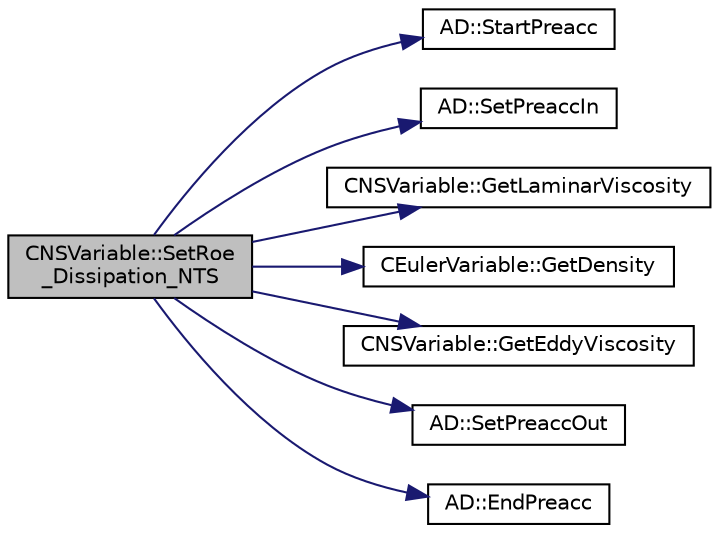 digraph "CNSVariable::SetRoe_Dissipation_NTS"
{
  edge [fontname="Helvetica",fontsize="10",labelfontname="Helvetica",labelfontsize="10"];
  node [fontname="Helvetica",fontsize="10",shape=record];
  rankdir="LR";
  Node185 [label="CNSVariable::SetRoe\l_Dissipation_NTS",height=0.2,width=0.4,color="black", fillcolor="grey75", style="filled", fontcolor="black"];
  Node185 -> Node186 [color="midnightblue",fontsize="10",style="solid",fontname="Helvetica"];
  Node186 [label="AD::StartPreacc",height=0.2,width=0.4,color="black", fillcolor="white", style="filled",URL="$namespace_a_d.html#a2a1e9c4b109fd751e84132c9495de3ff",tooltip="Starts a new preaccumulation section and sets the input variables. "];
  Node185 -> Node187 [color="midnightblue",fontsize="10",style="solid",fontname="Helvetica"];
  Node187 [label="AD::SetPreaccIn",height=0.2,width=0.4,color="black", fillcolor="white", style="filled",URL="$namespace_a_d.html#aad703f3a82e509c88b92ae638f75383c",tooltip="Sets the scalar input of a preaccumulation section. "];
  Node185 -> Node188 [color="midnightblue",fontsize="10",style="solid",fontname="Helvetica"];
  Node188 [label="CNSVariable::GetLaminarViscosity",height=0.2,width=0.4,color="black", fillcolor="white", style="filled",URL="$class_c_n_s_variable.html#a332467c6a745bb6d81fe2a43ae75ad5c",tooltip="Get the laminar viscosity of the flow. "];
  Node185 -> Node189 [color="midnightblue",fontsize="10",style="solid",fontname="Helvetica"];
  Node189 [label="CEulerVariable::GetDensity",height=0.2,width=0.4,color="black", fillcolor="white", style="filled",URL="$class_c_euler_variable.html#ab8ef32400854040ecb883825f907bed3",tooltip="Get the density of the flow. "];
  Node185 -> Node190 [color="midnightblue",fontsize="10",style="solid",fontname="Helvetica"];
  Node190 [label="CNSVariable::GetEddyViscosity",height=0.2,width=0.4,color="black", fillcolor="white", style="filled",URL="$class_c_n_s_variable.html#a17d6cde8e1ad49e38947feafb3fbc529",tooltip="Get the eddy viscosity of the flow. "];
  Node185 -> Node191 [color="midnightblue",fontsize="10",style="solid",fontname="Helvetica"];
  Node191 [label="AD::SetPreaccOut",height=0.2,width=0.4,color="black", fillcolor="white", style="filled",URL="$namespace_a_d.html#ab3a80e24a5c8c2beb01131c57dcae4b2",tooltip="Sets the scalar output of a preaccumulation section. "];
  Node185 -> Node192 [color="midnightblue",fontsize="10",style="solid",fontname="Helvetica"];
  Node192 [label="AD::EndPreacc",height=0.2,width=0.4,color="black", fillcolor="white", style="filled",URL="$namespace_a_d.html#a309d057a92faa60a3a760254678ec9ea",tooltip="Ends a preaccumulation section and computes the local Jacobi matrix of a code section using the varia..."];
}
